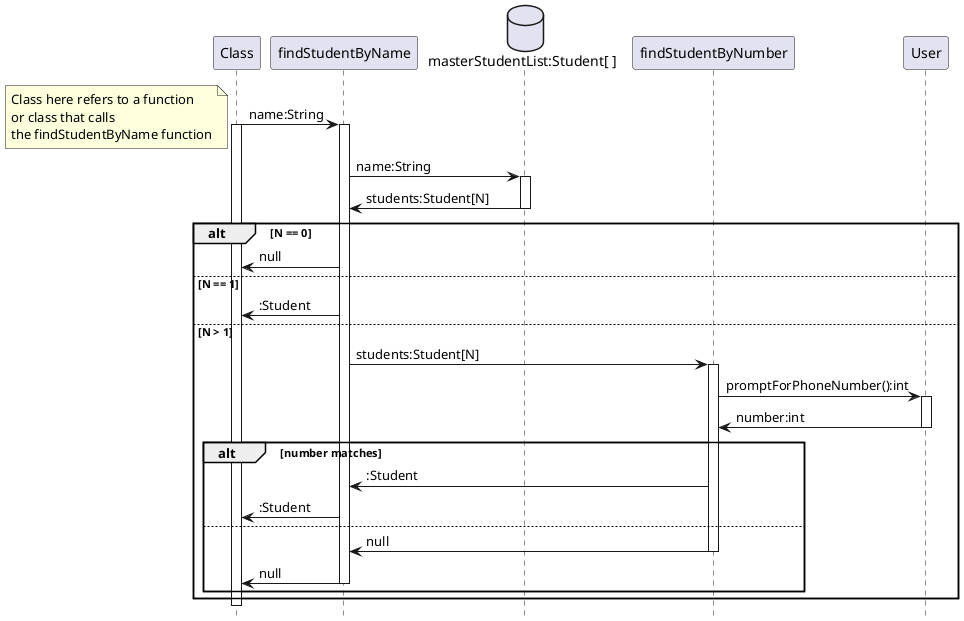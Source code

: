 @startuml Student Identification
footbox off

participant Class as class
participant findStudentByName as fsbname
database "masterStudentList:Student[ ]" as msl
participant findStudentByNumber as fsbnumber
participant User as user


class -> fsbname : name:String
activate class

note left
    Class here refers to a function 
    or class that calls
    the findStudentByName function
end note

activate fsbname

    fsbname -> msl : name:String
    activate msl
    msl -> fsbname : students:Student[N]
    deactivate msl

alt N == 0

    fsbname -> class : null

else N == 1

    fsbname -> class : :Student

else N > 1

    fsbname -> fsbnumber : students:Student[N]
    activate fsbnumber

    fsbnumber -> user : promptForPhoneNumber():int
    activate user 
    user -> fsbnumber : number:int
    deactivate user

    alt number matches
        fsbnumber -> fsbname : :Student
        fsbname -> class : :Student

    else 
        fsbnumber -> fsbname : null
        deactivate fsbnumber 

        fsbname -> class : null
        deactivate fsbname
    end
        
end


deactivate class

@enduml
